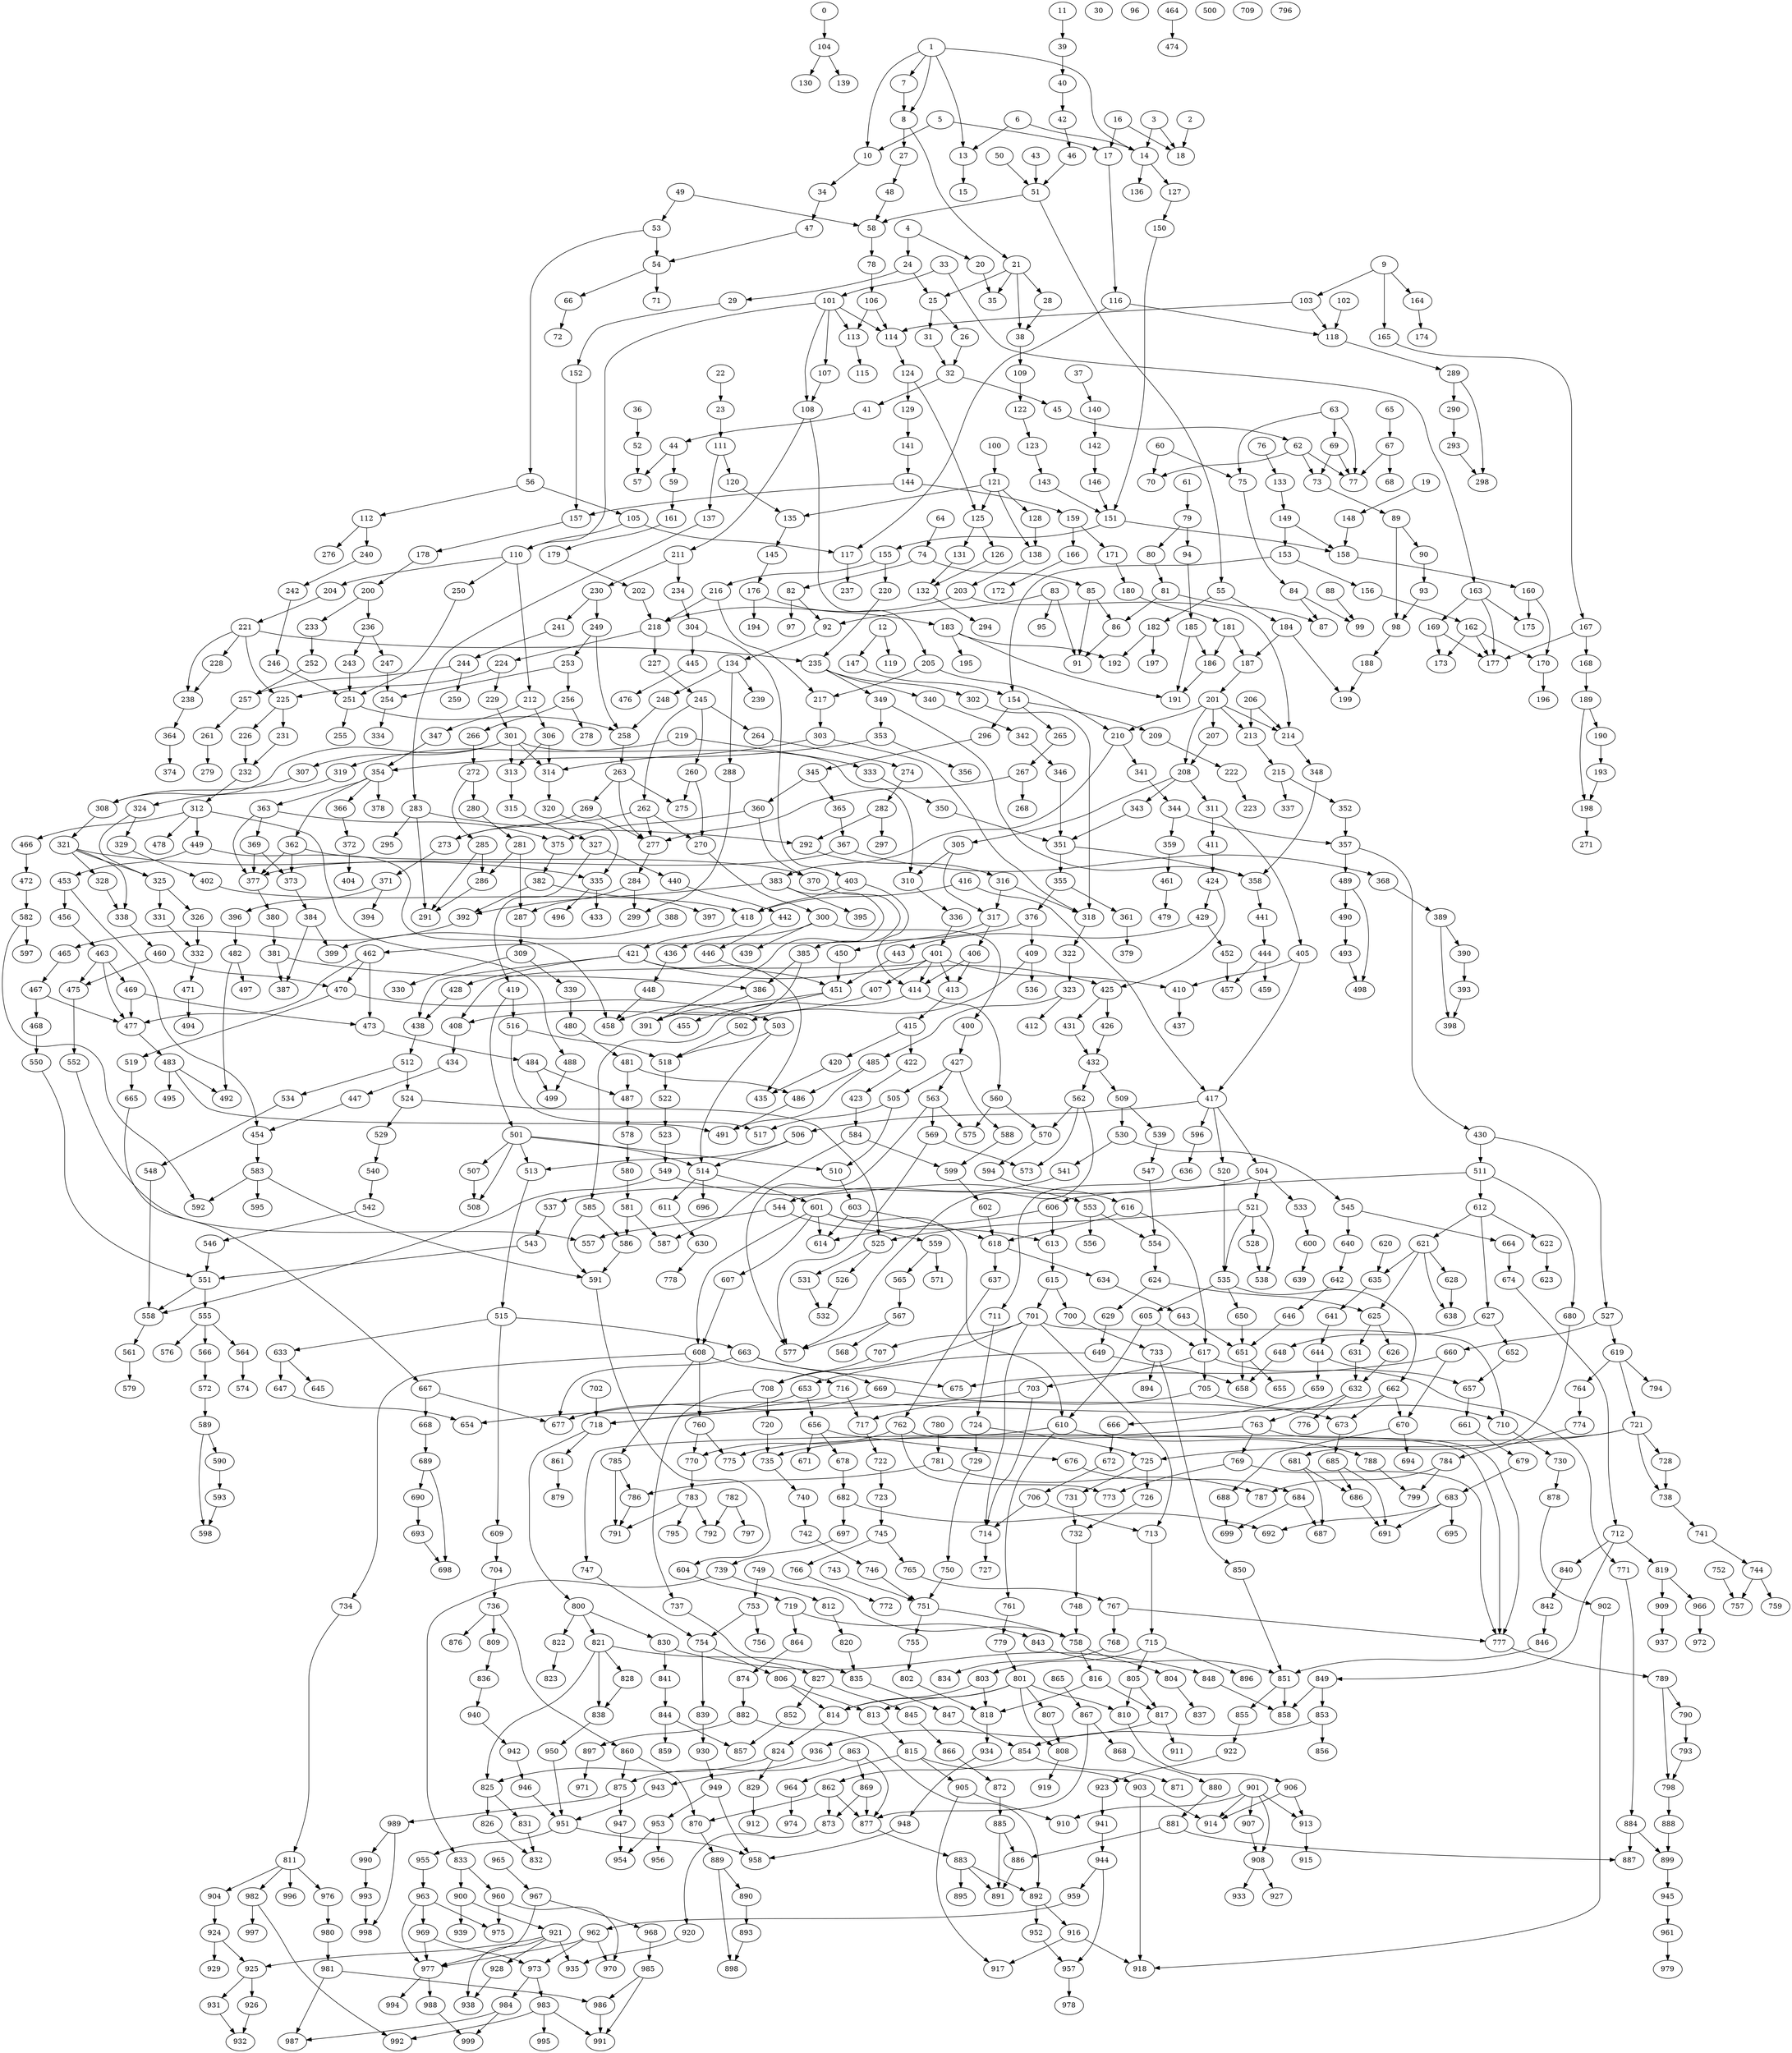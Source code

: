 digraph G {
	0;
	0 -> 104;
	1;
	1 -> 7;
	1 -> 8;
	1 -> 10;
	1 -> 13;
	1 -> 14;
	2;
	2 -> 18;
	3;
	3 -> 14;
	3 -> 18;
	4;
	4 -> 20;
	4 -> 24;
	5;
	5 -> 10;
	5 -> 17;
	6;
	6 -> 14;
	6 -> 13;
	7;
	7 -> 8;
	8;
	8 -> 21;
	8 -> 27;
	9;
	9 -> 103;
	9 -> 164;
	9 -> 165;
	10;
	10 -> 34;
	11;
	11 -> 39;
	12;
	12 -> 119;
	12 -> 147;
	13;
	13 -> 15;
	14;
	14 -> 127;
	14 -> 136;
	15;
	16;
	16 -> 18;
	16 -> 17;
	17;
	17 -> 116;
	18;
	19;
	19 -> 148;
	20;
	20 -> 35;
	21;
	21 -> 35;
	21 -> 25;
	21 -> 28;
	21 -> 38;
	22;
	22 -> 23;
	23;
	23 -> 111;
	24;
	24 -> 25;
	24 -> 29;
	25;
	25 -> 31;
	25 -> 26;
	26;
	26 -> 32;
	27;
	27 -> 48;
	28;
	28 -> 38;
	29;
	29 -> 152;
	30;
	31;
	31 -> 32;
	32;
	32 -> 41;
	32 -> 45;
	33;
	33 -> 101;
	33 -> 163;
	34;
	34 -> 47;
	35;
	36;
	36 -> 52;
	37;
	37 -> 140;
	38;
	38 -> 109;
	39;
	39 -> 40;
	40;
	40 -> 42;
	41;
	41 -> 44;
	42;
	42 -> 46;
	43;
	43 -> 51;
	44;
	44 -> 57;
	44 -> 59;
	45;
	45 -> 62;
	46;
	46 -> 51;
	47;
	47 -> 54;
	48;
	48 -> 58;
	49;
	49 -> 53;
	49 -> 58;
	50;
	50 -> 51;
	51;
	51 -> 55;
	51 -> 58;
	52;
	52 -> 57;
	53;
	53 -> 56;
	53 -> 54;
	54;
	54 -> 66;
	54 -> 71;
	55;
	55 -> 182;
	55 -> 184;
	56;
	56 -> 105;
	56 -> 112;
	57;
	58;
	58 -> 78;
	59;
	59 -> 161;
	60;
	60 -> 70;
	60 -> 75;
	61;
	61 -> 79;
	62;
	62 -> 70;
	62 -> 77;
	62 -> 73;
	63;
	63 -> 75;
	63 -> 69;
	63 -> 77;
	64;
	64 -> 74;
	65;
	65 -> 67;
	66;
	66 -> 72;
	67;
	67 -> 68;
	67 -> 77;
	68;
	69;
	69 -> 77;
	69 -> 73;
	70;
	71;
	72;
	73;
	73 -> 89;
	74;
	74 -> 82;
	74 -> 85;
	75;
	75 -> 84;
	76;
	76 -> 133;
	77;
	78;
	78 -> 106;
	79;
	79 -> 80;
	79 -> 94;
	80;
	80 -> 81;
	81;
	81 -> 86;
	81 -> 87;
	82;
	82 -> 92;
	82 -> 97;
	83;
	83 -> 91;
	83 -> 92;
	83 -> 95;
	84;
	84 -> 99;
	84 -> 87;
	85;
	85 -> 86;
	85 -> 91;
	86;
	86 -> 91;
	87;
	88;
	88 -> 99;
	89;
	89 -> 90;
	89 -> 98;
	90;
	90 -> 93;
	91;
	92;
	92 -> 134;
	93;
	93 -> 98;
	94;
	94 -> 185;
	95;
	96;
	97;
	98;
	98 -> 188;
	99;
	100;
	100 -> 121;
	101;
	101 -> 107;
	101 -> 108;
	101 -> 110;
	101 -> 113;
	101 -> 114;
	102;
	102 -> 118;
	103;
	103 -> 114;
	103 -> 118;
	104;
	104 -> 130;
	104 -> 139;
	105;
	105 -> 110;
	105 -> 117;
	106;
	106 -> 114;
	106 -> 113;
	107;
	107 -> 108;
	108;
	108 -> 205;
	108 -> 211;
	109;
	109 -> 122;
	110;
	110 -> 204;
	110 -> 212;
	110 -> 250;
	111;
	111 -> 120;
	111 -> 137;
	112;
	112 -> 240;
	112 -> 276;
	113;
	113 -> 115;
	114;
	114 -> 124;
	115;
	116;
	116 -> 118;
	116 -> 117;
	117;
	117 -> 237;
	118;
	118 -> 289;
	119;
	120;
	120 -> 135;
	121;
	121 -> 135;
	121 -> 125;
	121 -> 128;
	121 -> 138;
	122;
	122 -> 123;
	123;
	123 -> 143;
	124;
	124 -> 125;
	124 -> 129;
	125;
	125 -> 131;
	125 -> 126;
	126;
	126 -> 132;
	127;
	127 -> 150;
	128;
	128 -> 138;
	129;
	129 -> 141;
	130;
	131;
	131 -> 132;
	132;
	132 -> 294;
	133;
	133 -> 149;
	134;
	134 -> 239;
	134 -> 248;
	134 -> 288;
	135;
	135 -> 145;
	136;
	137;
	137 -> 283;
	138;
	138 -> 203;
	139;
	140;
	140 -> 142;
	141;
	141 -> 144;
	142;
	142 -> 146;
	143;
	143 -> 151;
	144;
	144 -> 157;
	144 -> 159;
	145;
	145 -> 176;
	146;
	146 -> 151;
	147;
	147 -> 154;
	148;
	148 -> 158;
	149;
	149 -> 153;
	149 -> 158;
	150;
	150 -> 151;
	151;
	151 -> 155;
	151 -> 158;
	152;
	152 -> 157;
	153;
	153 -> 156;
	153 -> 154;
	154;
	154 -> 209;
	154 -> 265;
	154 -> 296;
	155;
	155 -> 216;
	155 -> 220;
	156;
	156 -> 162;
	157;
	157 -> 178;
	158;
	158 -> 160;
	159;
	159 -> 166;
	159 -> 171;
	160;
	160 -> 170;
	160 -> 175;
	161;
	161 -> 179;
	162;
	162 -> 170;
	162 -> 177;
	162 -> 173;
	163;
	163 -> 175;
	163 -> 169;
	163 -> 177;
	164;
	164 -> 174;
	165;
	165 -> 167;
	166;
	166 -> 172;
	167;
	167 -> 168;
	167 -> 177;
	168;
	168 -> 189;
	169;
	169 -> 177;
	169 -> 173;
	170;
	170 -> 196;
	171;
	171 -> 180;
	172;
	173;
	174;
	175;
	176;
	176 -> 183;
	176 -> 194;
	177;
	178;
	178 -> 200;
	179;
	179 -> 202;
	180;
	180 -> 181;
	181;
	181 -> 186;
	181 -> 187;
	182;
	182 -> 192;
	182 -> 197;
	183;
	183 -> 191;
	183 -> 192;
	183 -> 195;
	184;
	184 -> 199;
	184 -> 187;
	185;
	185 -> 186;
	185 -> 191;
	186;
	186 -> 191;
	187;
	187 -> 201;
	188;
	188 -> 199;
	189;
	189 -> 190;
	189 -> 198;
	190;
	190 -> 193;
	191;
	192;
	193;
	193 -> 198;
	194;
	195;
	196;
	197;
	198;
	198 -> 271;
	199;
	200;
	200 -> 233;
	200 -> 236;
	201;
	201 -> 207;
	201 -> 208;
	201 -> 210;
	201 -> 213;
	201 -> 214;
	202;
	202 -> 218;
	203;
	203 -> 214;
	203 -> 218;
	204;
	204 -> 221;
	205;
	205 -> 210;
	205 -> 217;
	206;
	206 -> 214;
	206 -> 213;
	207;
	207 -> 208;
	208;
	208 -> 305;
	208 -> 311;
	208 -> 343;
	209;
	209 -> 222;
	210;
	210 -> 341;
	210 -> 383;
	211;
	211 -> 230;
	211 -> 234;
	212;
	212 -> 306;
	212 -> 347;
	213;
	213 -> 215;
	214;
	214 -> 348;
	215;
	215 -> 337;
	215 -> 352;
	216;
	216 -> 218;
	216 -> 217;
	217;
	217 -> 303;
	218;
	218 -> 224;
	218 -> 227;
	219;
	219 -> 319;
	219 -> 333;
	220;
	220 -> 235;
	221;
	221 -> 235;
	221 -> 225;
	221 -> 228;
	221 -> 238;
	222;
	222 -> 223;
	223;
	224;
	224 -> 225;
	224 -> 229;
	225;
	225 -> 231;
	225 -> 226;
	226;
	226 -> 232;
	227;
	227 -> 245;
	228;
	228 -> 238;
	229;
	229 -> 301;
	230;
	230 -> 241;
	230 -> 249;
	231;
	231 -> 232;
	232;
	232 -> 312;
	233;
	233 -> 252;
	234;
	234 -> 304;
	235;
	235 -> 302;
	235 -> 340;
	235 -> 349;
	236;
	236 -> 243;
	236 -> 247;
	237;
	238;
	238 -> 364;
	239;
	240;
	240 -> 242;
	241;
	241 -> 244;
	242;
	242 -> 246;
	243;
	243 -> 251;
	244;
	244 -> 257;
	244 -> 259;
	245;
	245 -> 260;
	245 -> 262;
	245 -> 264;
	246;
	246 -> 251;
	247;
	247 -> 254;
	248;
	248 -> 258;
	249;
	249 -> 253;
	249 -> 258;
	250;
	250 -> 251;
	251;
	251 -> 255;
	251 -> 258;
	252;
	252 -> 257;
	253;
	253 -> 256;
	253 -> 254;
	254;
	254 -> 334;
	255;
	256;
	256 -> 266;
	256 -> 278;
	257;
	257 -> 261;
	258;
	258 -> 263;
	259;
	260;
	260 -> 270;
	260 -> 275;
	261;
	261 -> 279;
	262;
	262 -> 270;
	262 -> 277;
	262 -> 273;
	263;
	263 -> 275;
	263 -> 269;
	263 -> 277;
	264;
	264 -> 274;
	265;
	265 -> 267;
	266;
	266 -> 272;
	267;
	267 -> 268;
	267 -> 277;
	268;
	269;
	269 -> 277;
	269 -> 273;
	270;
	270 -> 300;
	271;
	272;
	272 -> 280;
	272 -> 285;
	273;
	273 -> 371;
	274;
	274 -> 282;
	275;
	276;
	277;
	277 -> 284;
	278;
	279;
	280;
	280 -> 281;
	281;
	281 -> 286;
	281 -> 287;
	282;
	282 -> 292;
	282 -> 297;
	283;
	283 -> 291;
	283 -> 292;
	283 -> 295;
	284;
	284 -> 299;
	284 -> 287;
	285;
	285 -> 286;
	285 -> 291;
	286;
	286 -> 291;
	287;
	287 -> 309;
	288;
	288 -> 299;
	289;
	289 -> 290;
	289 -> 298;
	290;
	290 -> 293;
	291;
	292;
	292 -> 316;
	293;
	293 -> 298;
	294;
	295;
	296;
	296 -> 345;
	297;
	298;
	299;
	300;
	300 -> 400;
	300 -> 436;
	300 -> 439;
	301;
	301 -> 307;
	301 -> 308;
	301 -> 310;
	301 -> 313;
	301 -> 314;
	302;
	302 -> 318;
	303;
	303 -> 314;
	303 -> 318;
	304;
	304 -> 403;
	304 -> 445;
	305;
	305 -> 310;
	305 -> 317;
	306;
	306 -> 314;
	306 -> 313;
	307;
	307 -> 308;
	308;
	308 -> 321;
	309;
	309 -> 330;
	309 -> 339;
	310;
	310 -> 336;
	311;
	311 -> 405;
	311 -> 411;
	312;
	312 -> 449;
	312 -> 466;
	312 -> 478;
	312 -> 488;
	313;
	313 -> 315;
	314;
	314 -> 320;
	315;
	315 -> 327;
	316;
	316 -> 318;
	316 -> 317;
	317;
	317 -> 406;
	317 -> 450;
	318;
	318 -> 322;
	319;
	319 -> 324;
	320;
	320 -> 335;
	321;
	321 -> 335;
	321 -> 325;
	321 -> 328;
	321 -> 338;
	322;
	322 -> 323;
	323;
	323 -> 412;
	323 -> 485;
	324;
	324 -> 325;
	324 -> 329;
	325;
	325 -> 331;
	325 -> 326;
	326;
	326 -> 332;
	327;
	327 -> 419;
	327 -> 440;
	328;
	328 -> 338;
	329;
	329 -> 402;
	330;
	331;
	331 -> 332;
	332;
	332 -> 471;
	333;
	333 -> 350;
	334;
	335;
	335 -> 433;
	335 -> 496;
	336;
	336 -> 401;
	337;
	338;
	338 -> 460;
	339;
	339 -> 480;
	340;
	340 -> 342;
	341;
	341 -> 344;
	342;
	342 -> 346;
	343;
	343 -> 351;
	344;
	344 -> 357;
	344 -> 359;
	345;
	345 -> 360;
	345 -> 365;
	346;
	346 -> 351;
	347;
	347 -> 354;
	348;
	348 -> 358;
	349;
	349 -> 353;
	349 -> 358;
	350;
	350 -> 351;
	351;
	351 -> 355;
	351 -> 358;
	352;
	352 -> 357;
	353;
	353 -> 356;
	353 -> 354;
	354;
	354 -> 362;
	354 -> 363;
	354 -> 366;
	354 -> 378;
	355;
	355 -> 361;
	355 -> 376;
	356;
	357;
	357 -> 430;
	357 -> 489;
	358;
	358 -> 441;
	359;
	359 -> 461;
	360;
	360 -> 370;
	360 -> 375;
	361;
	361 -> 379;
	362;
	362 -> 370;
	362 -> 377;
	362 -> 373;
	363;
	363 -> 375;
	363 -> 369;
	363 -> 377;
	364;
	364 -> 374;
	365;
	365 -> 367;
	366;
	366 -> 372;
	367;
	367 -> 368;
	367 -> 377;
	368;
	368 -> 389;
	369;
	369 -> 377;
	369 -> 373;
	370;
	370 -> 385;
	371;
	371 -> 394;
	371 -> 396;
	372;
	372 -> 404;
	373;
	373 -> 384;
	374;
	375;
	375 -> 382;
	376;
	376 -> 409;
	376 -> 462;
	377;
	377 -> 380;
	378;
	379;
	380;
	380 -> 381;
	381;
	381 -> 386;
	381 -> 387;
	382;
	382 -> 392;
	382 -> 397;
	383;
	383 -> 391;
	383 -> 392;
	383 -> 395;
	384;
	384 -> 399;
	384 -> 387;
	385;
	385 -> 386;
	385 -> 391;
	386;
	386 -> 391;
	387;
	388;
	388 -> 399;
	389;
	389 -> 390;
	389 -> 398;
	390;
	390 -> 393;
	391;
	392;
	392 -> 465;
	393;
	393 -> 398;
	394;
	395;
	396;
	396 -> 482;
	397;
	398;
	399;
	400;
	400 -> 427;
	401;
	401 -> 407;
	401 -> 408;
	401 -> 410;
	401 -> 413;
	401 -> 414;
	402;
	402 -> 418;
	403;
	403 -> 414;
	403 -> 418;
	404;
	405;
	405 -> 410;
	405 -> 417;
	406;
	406 -> 414;
	406 -> 413;
	407;
	407 -> 408;
	408;
	408 -> 434;
	409;
	409 -> 502;
	409 -> 536;
	410;
	410 -> 437;
	411;
	411 -> 424;
	412;
	413;
	413 -> 415;
	414;
	414 -> 560;
	414 -> 585;
	415;
	415 -> 420;
	415 -> 422;
	416;
	416 -> 418;
	416 -> 417;
	417;
	417 -> 504;
	417 -> 506;
	417 -> 520;
	417 -> 596;
	418;
	418 -> 421;
	419;
	419 -> 501;
	419 -> 516;
	420;
	420 -> 435;
	421;
	421 -> 435;
	421 -> 425;
	421 -> 428;
	421 -> 438;
	422;
	422 -> 423;
	423;
	423 -> 584;
	424;
	424 -> 425;
	424 -> 429;
	425;
	425 -> 431;
	425 -> 426;
	426;
	426 -> 432;
	427;
	427 -> 505;
	427 -> 563;
	427 -> 588;
	428;
	428 -> 438;
	429;
	429 -> 443;
	429 -> 452;
	430;
	430 -> 511;
	430 -> 527;
	431;
	431 -> 432;
	432;
	432 -> 509;
	432 -> 562;
	433;
	434;
	434 -> 447;
	435;
	436;
	436 -> 448;
	437;
	438;
	438 -> 512;
	439;
	440;
	440 -> 442;
	441;
	441 -> 444;
	442;
	442 -> 446;
	443;
	443 -> 451;
	444;
	444 -> 457;
	444 -> 459;
	445;
	445 -> 476;
	446;
	446 -> 451;
	447;
	447 -> 454;
	448;
	448 -> 458;
	449;
	449 -> 453;
	449 -> 458;
	450;
	450 -> 451;
	451;
	451 -> 455;
	451 -> 458;
	452;
	452 -> 457;
	453;
	453 -> 456;
	453 -> 454;
	454;
	454 -> 583;
	455;
	456;
	456 -> 463;
	457;
	458;
	459;
	460;
	460 -> 470;
	460 -> 475;
	461;
	461 -> 479;
	462;
	462 -> 470;
	462 -> 477;
	462 -> 473;
	463;
	463 -> 475;
	463 -> 469;
	463 -> 477;
	464;
	464 -> 474;
	465;
	465 -> 467;
	466;
	466 -> 472;
	467;
	467 -> 468;
	467 -> 477;
	468;
	468 -> 550;
	469;
	469 -> 477;
	469 -> 473;
	470;
	470 -> 503;
	470 -> 519;
	471;
	471 -> 494;
	472;
	472 -> 582;
	473;
	473 -> 484;
	474;
	475;
	475 -> 552;
	476;
	477;
	477 -> 483;
	478;
	479;
	480;
	480 -> 481;
	481;
	481 -> 486;
	481 -> 487;
	482;
	482 -> 492;
	482 -> 497;
	483;
	483 -> 491;
	483 -> 492;
	483 -> 495;
	484;
	484 -> 499;
	484 -> 487;
	485;
	485 -> 486;
	485 -> 491;
	486;
	486 -> 491;
	487;
	487 -> 578;
	488;
	488 -> 499;
	489;
	489 -> 490;
	489 -> 498;
	490;
	490 -> 493;
	491;
	492;
	493;
	493 -> 498;
	494;
	495;
	496;
	497;
	498;
	499;
	500;
	501;
	501 -> 507;
	501 -> 508;
	501 -> 510;
	501 -> 513;
	501 -> 514;
	502;
	502 -> 518;
	503;
	503 -> 514;
	503 -> 518;
	504;
	504 -> 521;
	504 -> 533;
	504 -> 537;
	505;
	505 -> 510;
	505 -> 517;
	506;
	506 -> 514;
	506 -> 513;
	507;
	507 -> 508;
	508;
	509;
	509 -> 530;
	509 -> 539;
	510;
	510 -> 603;
	511;
	511 -> 606;
	511 -> 612;
	511 -> 680;
	512;
	512 -> 524;
	512 -> 534;
	513;
	513 -> 515;
	514;
	514 -> 601;
	514 -> 611;
	514 -> 696;
	515;
	515 -> 609;
	515 -> 633;
	515 -> 663;
	516;
	516 -> 518;
	516 -> 517;
	517;
	518;
	518 -> 522;
	519;
	519 -> 665;
	520;
	520 -> 535;
	521;
	521 -> 535;
	521 -> 525;
	521 -> 528;
	521 -> 538;
	522;
	522 -> 523;
	523;
	523 -> 549;
	524;
	524 -> 525;
	524 -> 529;
	525;
	525 -> 531;
	525 -> 526;
	526;
	526 -> 532;
	527;
	527 -> 619;
	527 -> 660;
	528;
	528 -> 538;
	529;
	529 -> 540;
	530;
	530 -> 541;
	530 -> 545;
	531;
	531 -> 532;
	532;
	533;
	533 -> 600;
	534;
	534 -> 548;
	535;
	535 -> 605;
	535 -> 650;
	535 -> 662;
	536;
	537;
	537 -> 543;
	538;
	539;
	539 -> 547;
	540;
	540 -> 542;
	541;
	541 -> 544;
	542;
	542 -> 546;
	543;
	543 -> 551;
	544;
	544 -> 557;
	544 -> 559;
	545;
	545 -> 640;
	545 -> 664;
	546;
	546 -> 551;
	547;
	547 -> 554;
	548;
	548 -> 558;
	549;
	549 -> 553;
	549 -> 558;
	550;
	550 -> 551;
	551;
	551 -> 555;
	551 -> 558;
	552;
	552 -> 557;
	553;
	553 -> 556;
	553 -> 554;
	554;
	554 -> 624;
	555;
	555 -> 564;
	555 -> 566;
	555 -> 576;
	556;
	557;
	558;
	558 -> 561;
	559;
	559 -> 565;
	559 -> 571;
	560;
	560 -> 570;
	560 -> 575;
	561;
	561 -> 579;
	562;
	562 -> 570;
	562 -> 577;
	562 -> 573;
	563;
	563 -> 575;
	563 -> 569;
	563 -> 577;
	564;
	564 -> 574;
	565;
	565 -> 567;
	566;
	566 -> 572;
	567;
	567 -> 568;
	567 -> 577;
	568;
	569;
	569 -> 577;
	569 -> 573;
	570;
	570 -> 594;
	571;
	572;
	572 -> 589;
	573;
	574;
	575;
	576;
	577;
	578;
	578 -> 580;
	579;
	580;
	580 -> 581;
	581;
	581 -> 586;
	581 -> 587;
	582;
	582 -> 592;
	582 -> 597;
	583;
	583 -> 591;
	583 -> 592;
	583 -> 595;
	584;
	584 -> 599;
	584 -> 587;
	585;
	585 -> 586;
	585 -> 591;
	586;
	586 -> 591;
	587;
	588;
	588 -> 599;
	589;
	589 -> 590;
	589 -> 598;
	590;
	590 -> 593;
	591;
	591 -> 604;
	592;
	593;
	593 -> 598;
	594;
	594 -> 616;
	595;
	596;
	596 -> 636;
	597;
	598;
	599;
	599 -> 602;
	600;
	600 -> 639;
	601;
	601 -> 607;
	601 -> 608;
	601 -> 610;
	601 -> 613;
	601 -> 614;
	602;
	602 -> 618;
	603;
	603 -> 614;
	603 -> 618;
	604;
	604 -> 719;
	605;
	605 -> 610;
	605 -> 617;
	606;
	606 -> 614;
	606 -> 613;
	607;
	607 -> 608;
	608;
	608 -> 716;
	608 -> 734;
	608 -> 760;
	608 -> 785;
	609;
	609 -> 704;
	610;
	610 -> 747;
	610 -> 761;
	610 -> 788;
	611;
	611 -> 630;
	612;
	612 -> 621;
	612 -> 622;
	612 -> 627;
	613;
	613 -> 615;
	614;
	615;
	615 -> 700;
	615 -> 701;
	616;
	616 -> 618;
	616 -> 617;
	617;
	617 -> 703;
	617 -> 705;
	617 -> 771;
	618;
	618 -> 634;
	618 -> 637;
	619;
	619 -> 721;
	619 -> 764;
	619 -> 794;
	620;
	620 -> 635;
	621;
	621 -> 635;
	621 -> 625;
	621 -> 628;
	621 -> 638;
	622;
	622 -> 623;
	623;
	624;
	624 -> 625;
	624 -> 629;
	625;
	625 -> 631;
	625 -> 626;
	626;
	626 -> 632;
	627;
	627 -> 648;
	627 -> 652;
	628;
	628 -> 638;
	629;
	629 -> 649;
	630;
	630 -> 778;
	631;
	631 -> 632;
	632;
	632 -> 763;
	632 -> 776;
	633;
	633 -> 645;
	633 -> 647;
	634;
	634 -> 643;
	635;
	635 -> 641;
	636;
	636 -> 711;
	637;
	637 -> 762;
	638;
	639;
	640;
	640 -> 642;
	641;
	641 -> 644;
	642;
	642 -> 646;
	643;
	643 -> 651;
	644;
	644 -> 657;
	644 -> 659;
	645;
	646;
	646 -> 651;
	647;
	647 -> 654;
	648;
	648 -> 658;
	649;
	649 -> 653;
	649 -> 658;
	650;
	650 -> 651;
	651;
	651 -> 655;
	651 -> 658;
	652;
	652 -> 657;
	653;
	653 -> 656;
	653 -> 654;
	654;
	655;
	656;
	656 -> 671;
	656 -> 676;
	656 -> 678;
	657;
	657 -> 661;
	658;
	659;
	659 -> 666;
	660;
	660 -> 670;
	660 -> 675;
	661;
	661 -> 679;
	662;
	662 -> 670;
	662 -> 677;
	662 -> 673;
	663;
	663 -> 675;
	663 -> 669;
	663 -> 677;
	664;
	664 -> 674;
	665;
	665 -> 667;
	666;
	666 -> 672;
	667;
	667 -> 668;
	667 -> 677;
	668;
	668 -> 689;
	669;
	669 -> 677;
	669 -> 673;
	670;
	670 -> 688;
	670 -> 694;
	671;
	672;
	672 -> 706;
	673;
	673 -> 685;
	674;
	674 -> 712;
	675;
	676;
	676 -> 684;
	677;
	678;
	678 -> 682;
	679;
	679 -> 683;
	680;
	680 -> 681;
	681;
	681 -> 686;
	681 -> 687;
	682;
	682 -> 692;
	682 -> 697;
	683;
	683 -> 691;
	683 -> 692;
	683 -> 695;
	684;
	684 -> 699;
	684 -> 687;
	685;
	685 -> 686;
	685 -> 691;
	686;
	686 -> 691;
	687;
	688;
	688 -> 699;
	689;
	689 -> 690;
	689 -> 698;
	690;
	690 -> 693;
	691;
	692;
	693;
	693 -> 698;
	694;
	695;
	696;
	697;
	697 -> 739;
	698;
	699;
	700;
	700 -> 733;
	701;
	701 -> 707;
	701 -> 708;
	701 -> 710;
	701 -> 713;
	701 -> 714;
	702;
	702 -> 718;
	703;
	703 -> 714;
	703 -> 718;
	704;
	704 -> 736;
	705;
	705 -> 710;
	705 -> 717;
	706;
	706 -> 714;
	706 -> 713;
	707;
	707 -> 708;
	708;
	708 -> 720;
	708 -> 737;
	709;
	710;
	710 -> 730;
	711;
	711 -> 724;
	712;
	712 -> 819;
	712 -> 840;
	712 -> 849;
	713;
	713 -> 715;
	714;
	714 -> 727;
	715;
	715 -> 803;
	715 -> 805;
	715 -> 896;
	716;
	716 -> 718;
	716 -> 717;
	717;
	717 -> 722;
	718;
	718 -> 800;
	718 -> 861;
	719;
	719 -> 843;
	719 -> 864;
	720;
	720 -> 735;
	721;
	721 -> 735;
	721 -> 725;
	721 -> 728;
	721 -> 738;
	722;
	722 -> 723;
	723;
	723 -> 745;
	724;
	724 -> 725;
	724 -> 729;
	725;
	725 -> 731;
	725 -> 726;
	726;
	726 -> 732;
	727;
	728;
	728 -> 738;
	729;
	729 -> 750;
	730;
	730 -> 878;
	731;
	731 -> 732;
	732;
	732 -> 748;
	733;
	733 -> 850;
	733 -> 894;
	734;
	734 -> 811;
	735;
	735 -> 740;
	736;
	736 -> 809;
	736 -> 860;
	736 -> 876;
	737;
	737 -> 827;
	738;
	738 -> 741;
	739;
	739 -> 812;
	739 -> 833;
	740;
	740 -> 742;
	741;
	741 -> 744;
	742;
	742 -> 746;
	743;
	743 -> 751;
	744;
	744 -> 757;
	744 -> 759;
	745;
	745 -> 765;
	745 -> 766;
	746;
	746 -> 751;
	747;
	747 -> 754;
	748;
	748 -> 758;
	749;
	749 -> 753;
	749 -> 758;
	750;
	750 -> 751;
	751;
	751 -> 755;
	751 -> 758;
	752;
	752 -> 757;
	753;
	753 -> 756;
	753 -> 754;
	754;
	754 -> 806;
	754 -> 839;
	755;
	755 -> 802;
	756;
	757;
	758;
	758 -> 804;
	758 -> 816;
	759;
	760;
	760 -> 770;
	760 -> 775;
	761;
	761 -> 779;
	762;
	762 -> 770;
	762 -> 777;
	762 -> 773;
	763;
	763 -> 775;
	763 -> 769;
	763 -> 777;
	764;
	764 -> 774;
	765;
	765 -> 767;
	766;
	766 -> 772;
	767;
	767 -> 768;
	767 -> 777;
	768;
	768 -> 834;
	769;
	769 -> 777;
	769 -> 773;
	770;
	770 -> 783;
	771;
	771 -> 884;
	772;
	773;
	774;
	774 -> 784;
	775;
	776;
	777;
	777 -> 789;
	778;
	779;
	779 -> 801;
	780;
	780 -> 781;
	781;
	781 -> 786;
	781 -> 787;
	782;
	782 -> 792;
	782 -> 797;
	783;
	783 -> 791;
	783 -> 792;
	783 -> 795;
	784;
	784 -> 799;
	784 -> 787;
	785;
	785 -> 786;
	785 -> 791;
	786;
	786 -> 791;
	787;
	788;
	788 -> 799;
	789;
	789 -> 790;
	789 -> 798;
	790;
	790 -> 793;
	791;
	792;
	793;
	793 -> 798;
	794;
	795;
	796;
	797;
	798;
	798 -> 888;
	799;
	800;
	800 -> 821;
	800 -> 822;
	800 -> 830;
	801;
	801 -> 807;
	801 -> 808;
	801 -> 810;
	801 -> 813;
	801 -> 814;
	802;
	802 -> 818;
	803;
	803 -> 814;
	803 -> 818;
	804;
	804 -> 837;
	805;
	805 -> 810;
	805 -> 817;
	806;
	806 -> 814;
	806 -> 813;
	807;
	807 -> 808;
	808;
	808 -> 919;
	809;
	809 -> 836;
	810;
	810 -> 906;
	811;
	811 -> 904;
	811 -> 976;
	811 -> 982;
	811 -> 996;
	812;
	812 -> 820;
	813;
	813 -> 815;
	814;
	814 -> 824;
	815;
	815 -> 903;
	815 -> 905;
	815 -> 964;
	816;
	816 -> 818;
	816 -> 817;
	817;
	817 -> 911;
	817 -> 936;
	818;
	818 -> 934;
	819;
	819 -> 909;
	819 -> 966;
	820;
	820 -> 835;
	821;
	821 -> 835;
	821 -> 825;
	821 -> 828;
	821 -> 838;
	822;
	822 -> 823;
	823;
	824;
	824 -> 825;
	824 -> 829;
	825;
	825 -> 831;
	825 -> 826;
	826;
	826 -> 832;
	827;
	827 -> 845;
	827 -> 852;
	828;
	828 -> 838;
	829;
	829 -> 912;
	830;
	830 -> 841;
	830 -> 848;
	831;
	831 -> 832;
	832;
	833;
	833 -> 900;
	833 -> 960;
	834;
	835;
	835 -> 847;
	836;
	836 -> 940;
	837;
	838;
	838 -> 950;
	839;
	839 -> 930;
	840;
	840 -> 842;
	841;
	841 -> 844;
	842;
	842 -> 846;
	843;
	843 -> 851;
	844;
	844 -> 857;
	844 -> 859;
	845;
	845 -> 866;
	846;
	846 -> 851;
	847;
	847 -> 854;
	848;
	848 -> 858;
	849;
	849 -> 853;
	849 -> 858;
	850;
	850 -> 851;
	851;
	851 -> 855;
	851 -> 858;
	852;
	852 -> 857;
	853;
	853 -> 856;
	853 -> 854;
	854;
	854 -> 862;
	854 -> 871;
	855;
	855 -> 922;
	856;
	857;
	858;
	859;
	860;
	860 -> 870;
	860 -> 875;
	861;
	861 -> 879;
	862;
	862 -> 870;
	862 -> 877;
	862 -> 873;
	863;
	863 -> 875;
	863 -> 869;
	863 -> 877;
	864;
	864 -> 874;
	865;
	865 -> 867;
	866;
	866 -> 872;
	867;
	867 -> 868;
	867 -> 877;
	868;
	868 -> 880;
	869;
	869 -> 877;
	869 -> 873;
	870;
	870 -> 889;
	871;
	872;
	872 -> 885;
	873;
	873 -> 920;
	874;
	874 -> 882;
	875;
	875 -> 947;
	875 -> 989;
	876;
	877;
	877 -> 883;
	878;
	878 -> 902;
	879;
	880;
	880 -> 881;
	881;
	881 -> 886;
	881 -> 887;
	882;
	882 -> 892;
	882 -> 897;
	883;
	883 -> 891;
	883 -> 892;
	883 -> 895;
	884;
	884 -> 899;
	884 -> 887;
	885;
	885 -> 886;
	885 -> 891;
	886;
	886 -> 891;
	887;
	888;
	888 -> 899;
	889;
	889 -> 890;
	889 -> 898;
	890;
	890 -> 893;
	891;
	892;
	892 -> 916;
	892 -> 952;
	893;
	893 -> 898;
	894;
	895;
	896;
	897;
	897 -> 971;
	898;
	899;
	899 -> 945;
	900;
	900 -> 921;
	900 -> 939;
	901;
	901 -> 907;
	901 -> 908;
	901 -> 910;
	901 -> 913;
	901 -> 914;
	902;
	902 -> 918;
	903;
	903 -> 914;
	903 -> 918;
	904;
	904 -> 924;
	905;
	905 -> 910;
	905 -> 917;
	906;
	906 -> 914;
	906 -> 913;
	907;
	907 -> 908;
	908;
	908 -> 927;
	908 -> 933;
	909;
	909 -> 937;
	910;
	911;
	912;
	913;
	913 -> 915;
	914;
	915;
	916;
	916 -> 918;
	916 -> 917;
	917;
	918;
	919;
	920;
	920 -> 935;
	921;
	921 -> 935;
	921 -> 925;
	921 -> 928;
	921 -> 938;
	922;
	922 -> 923;
	923;
	923 -> 941;
	924;
	924 -> 925;
	924 -> 929;
	925;
	925 -> 931;
	925 -> 926;
	926;
	926 -> 932;
	927;
	928;
	928 -> 938;
	929;
	930;
	930 -> 949;
	931;
	931 -> 932;
	932;
	933;
	934;
	934 -> 948;
	935;
	936;
	936 -> 943;
	937;
	938;
	939;
	940;
	940 -> 942;
	941;
	941 -> 944;
	942;
	942 -> 946;
	943;
	943 -> 951;
	944;
	944 -> 957;
	944 -> 959;
	945;
	945 -> 961;
	946;
	946 -> 951;
	947;
	947 -> 954;
	948;
	948 -> 958;
	949;
	949 -> 953;
	949 -> 958;
	950;
	950 -> 951;
	951;
	951 -> 955;
	951 -> 958;
	952;
	952 -> 957;
	953;
	953 -> 956;
	953 -> 954;
	954;
	955;
	955 -> 963;
	956;
	957;
	957 -> 978;
	958;
	959;
	959 -> 962;
	960;
	960 -> 970;
	960 -> 975;
	961;
	961 -> 979;
	962;
	962 -> 970;
	962 -> 977;
	962 -> 973;
	963;
	963 -> 975;
	963 -> 969;
	963 -> 977;
	964;
	964 -> 974;
	965;
	965 -> 967;
	966;
	966 -> 972;
	967;
	967 -> 968;
	967 -> 977;
	968;
	968 -> 985;
	969;
	969 -> 977;
	969 -> 973;
	970;
	971;
	972;
	973;
	973 -> 983;
	973 -> 984;
	974;
	975;
	976;
	976 -> 980;
	977;
	977 -> 988;
	977 -> 994;
	978;
	979;
	980;
	980 -> 981;
	981;
	981 -> 986;
	981 -> 987;
	982;
	982 -> 992;
	982 -> 997;
	983;
	983 -> 991;
	983 -> 992;
	983 -> 995;
	984;
	984 -> 999;
	984 -> 987;
	985;
	985 -> 986;
	985 -> 991;
	986;
	986 -> 991;
	987;
	988;
	988 -> 999;
	989;
	989 -> 990;
	989 -> 998;
	990;
	990 -> 993;
	991;
	992;
	993;
	993 -> 998;
	994;
	995;
	996;
	997;
	998;
	999;
}
